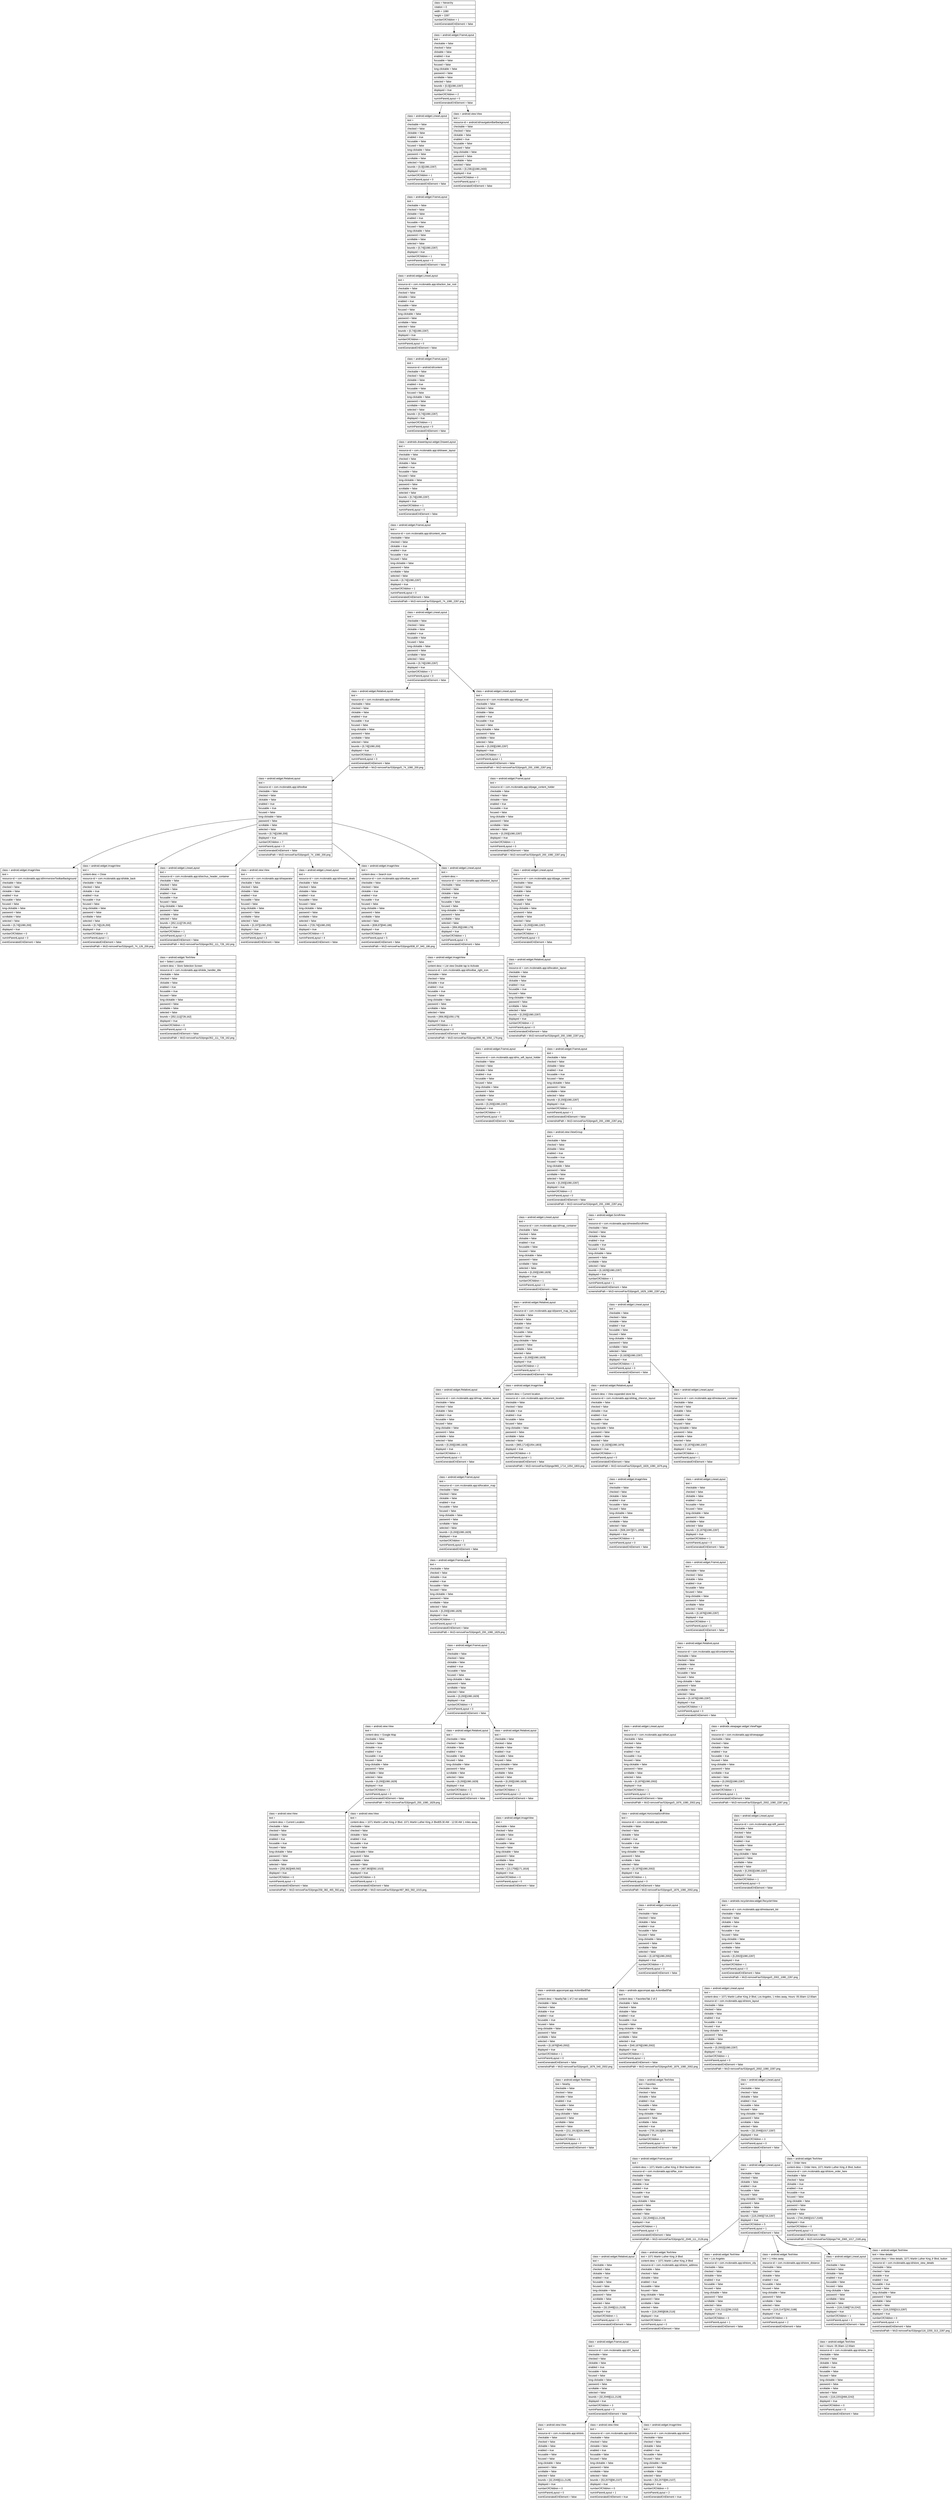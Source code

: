digraph Layout {

	node [shape=record fontname=Arial];

	0	[label="{class = hierarchy\l|rotation = 0\l|width = 1080\l|height = 2287\l|numberOfChildren = 1\l|eventGeneratedOnElement = false \l}"]
	1	[label="{class = android.widget.FrameLayout\l|text = \l|checkable = false\l|checked = false\l|clickable = false\l|enabled = true\l|focusable = false\l|focused = false\l|long-clickable = false\l|password = false\l|scrollable = false\l|selected = false\l|bounds = [0,0][1080,2287]\l|displayed = true\l|numberOfChildren = 2\l|numInParentLayout = 0\l|eventGeneratedOnElement = false \l}"]
	2	[label="{class = android.widget.LinearLayout\l|text = \l|checkable = false\l|checked = false\l|clickable = false\l|enabled = true\l|focusable = false\l|focused = false\l|long-clickable = false\l|password = false\l|scrollable = false\l|selected = false\l|bounds = [0,0][1080,2287]\l|displayed = true\l|numberOfChildren = 1\l|numInParentLayout = 0\l|eventGeneratedOnElement = false \l}"]
	3	[label="{class = android.view.View\l|text = \l|resource-id = android:id/navigationBarBackground\l|checkable = false\l|checked = false\l|clickable = false\l|enabled = true\l|focusable = false\l|focused = false\l|long-clickable = false\l|password = false\l|scrollable = false\l|selected = false\l|bounds = [0,2361][1080,2400]\l|displayed = true\l|numberOfChildren = 0\l|numInParentLayout = 1\l|eventGeneratedOnElement = false \l}"]
	4	[label="{class = android.widget.FrameLayout\l|text = \l|checkable = false\l|checked = false\l|clickable = false\l|enabled = true\l|focusable = false\l|focused = false\l|long-clickable = false\l|password = false\l|scrollable = false\l|selected = false\l|bounds = [0,74][1080,2287]\l|displayed = true\l|numberOfChildren = 1\l|numInParentLayout = 0\l|eventGeneratedOnElement = false \l}"]
	5	[label="{class = android.widget.LinearLayout\l|text = \l|resource-id = com.mcdonalds.app:id/action_bar_root\l|checkable = false\l|checked = false\l|clickable = false\l|enabled = true\l|focusable = false\l|focused = false\l|long-clickable = false\l|password = false\l|scrollable = false\l|selected = false\l|bounds = [0,74][1080,2287]\l|displayed = true\l|numberOfChildren = 1\l|numInParentLayout = 0\l|eventGeneratedOnElement = false \l}"]
	6	[label="{class = android.widget.FrameLayout\l|text = \l|resource-id = android:id/content\l|checkable = false\l|checked = false\l|clickable = false\l|enabled = true\l|focusable = false\l|focused = false\l|long-clickable = false\l|password = false\l|scrollable = false\l|selected = false\l|bounds = [0,74][1080,2287]\l|displayed = true\l|numberOfChildren = 1\l|numInParentLayout = 0\l|eventGeneratedOnElement = false \l}"]
	7	[label="{class = androidx.drawerlayout.widget.DrawerLayout\l|text = \l|resource-id = com.mcdonalds.app:id/drawer_layout\l|checkable = false\l|checked = false\l|clickable = false\l|enabled = true\l|focusable = false\l|focused = false\l|long-clickable = false\l|password = false\l|scrollable = false\l|selected = false\l|bounds = [0,74][1080,2287]\l|displayed = true\l|numberOfChildren = 1\l|numInParentLayout = 0\l|eventGeneratedOnElement = false \l}"]
	8	[label="{class = android.widget.FrameLayout\l|text = \l|resource-id = com.mcdonalds.app:id/content_view\l|checkable = false\l|checked = false\l|clickable = true\l|enabled = true\l|focusable = true\l|focused = false\l|long-clickable = false\l|password = false\l|scrollable = false\l|selected = false\l|bounds = [0,74][1080,2287]\l|displayed = true\l|numberOfChildren = 1\l|numInParentLayout = 0\l|eventGeneratedOnElement = false \l|screenshotPath = McD-removeFav/S3/pngs/0_74_1080_2287.png\l}"]
	9	[label="{class = android.widget.LinearLayout\l|text = \l|checkable = false\l|checked = false\l|clickable = false\l|enabled = true\l|focusable = false\l|focused = false\l|long-clickable = false\l|password = false\l|scrollable = false\l|selected = false\l|bounds = [0,74][1080,2287]\l|displayed = true\l|numberOfChildren = 2\l|numInParentLayout = 0\l|eventGeneratedOnElement = false \l}"]
	10	[label="{class = android.widget.RelativeLayout\l|text = \l|resource-id = com.mcdonalds.app:id/toolbar\l|checkable = false\l|checked = false\l|clickable = false\l|enabled = true\l|focusable = true\l|focused = false\l|long-clickable = false\l|password = false\l|scrollable = false\l|selected = false\l|bounds = [0,74][1080,200]\l|displayed = true\l|numberOfChildren = 1\l|numInParentLayout = 0\l|eventGeneratedOnElement = false \l|screenshotPath = McD-removeFav/S3/pngs/0_74_1080_200.png\l}"]
	11	[label="{class = android.widget.LinearLayout\l|text = \l|resource-id = com.mcdonalds.app:id/page_root\l|checkable = false\l|checked = false\l|clickable = false\l|enabled = true\l|focusable = true\l|focused = false\l|long-clickable = false\l|password = false\l|scrollable = false\l|selected = false\l|bounds = [0,200][1080,2287]\l|displayed = true\l|numberOfChildren = 1\l|numInParentLayout = 1\l|eventGeneratedOnElement = false \l|screenshotPath = McD-removeFav/S3/pngs/0_200_1080_2287.png\l}"]
	12	[label="{class = android.widget.RelativeLayout\l|text = \l|resource-id = com.mcdonalds.app:id/toolbar\l|checkable = false\l|checked = false\l|clickable = false\l|enabled = true\l|focusable = true\l|focused = false\l|long-clickable = false\l|password = false\l|scrollable = false\l|selected = false\l|bounds = [0,74][1080,200]\l|displayed = true\l|numberOfChildren = 7\l|numInParentLayout = 0\l|eventGeneratedOnElement = false \l|screenshotPath = McD-removeFav/S3/pngs/0_74_1080_200.png\l}"]
	13	[label="{class = android.widget.FrameLayout\l|text = \l|resource-id = com.mcdonalds.app:id/page_content_holder\l|checkable = false\l|checked = false\l|clickable = false\l|enabled = true\l|focusable = true\l|focused = false\l|long-clickable = false\l|password = false\l|scrollable = false\l|selected = false\l|bounds = [0,200][1080,2287]\l|displayed = true\l|numberOfChildren = 1\l|numInParentLayout = 0\l|eventGeneratedOnElement = false \l|screenshotPath = McD-removeFav/S3/pngs/0_200_1080_2287.png\l}"]
	14	[label="{class = android.widget.ImageView\l|text = \l|resource-id = com.mcdonalds.app:id/immersiveToolbarBackground\l|checkable = false\l|checked = false\l|clickable = false\l|enabled = true\l|focusable = false\l|focused = false\l|long-clickable = false\l|password = false\l|scrollable = false\l|selected = false\l|bounds = [0,74][1080,200]\l|displayed = true\l|numberOfChildren = 0\l|numInParentLayout = 0\l|eventGeneratedOnElement = false \l}"]
	15	[label="{class = android.widget.ImageView\l|text = \l|content-desc = Close\l|resource-id = com.mcdonalds.app:id/slide_back\l|checkable = false\l|checked = false\l|clickable = true\l|enabled = true\l|focusable = true\l|focused = false\l|long-clickable = false\l|password = false\l|scrollable = false\l|selected = false\l|bounds = [0,74][126,200]\l|displayed = true\l|numberOfChildren = 0\l|numInParentLayout = 1\l|eventGeneratedOnElement = false \l|screenshotPath = McD-removeFav/S3/pngs/0_74_126_200.png\l}"]
	16	[label="{class = android.widget.LinearLayout\l|text = \l|resource-id = com.mcdonalds.app:id/archus_header_container\l|checkable = false\l|checked = false\l|clickable = false\l|enabled = true\l|focusable = true\l|focused = false\l|long-clickable = false\l|password = false\l|scrollable = false\l|selected = false\l|bounds = [352,111][728,162]\l|displayed = true\l|numberOfChildren = 1\l|numInParentLayout = 2\l|eventGeneratedOnElement = false \l|screenshotPath = McD-removeFav/S3/pngs/352_111_728_162.png\l}"]
	17	[label="{class = android.view.View\l|text = \l|resource-id = com.mcdonalds.app:id/separator\l|checkable = false\l|checked = false\l|clickable = false\l|enabled = true\l|focusable = false\l|focused = false\l|long-clickable = false\l|password = false\l|scrollable = false\l|selected = false\l|bounds = [0,197][1080,200]\l|displayed = true\l|numberOfChildren = 0\l|numInParentLayout = 3\l|eventGeneratedOnElement = false \l}"]
	18	[label="{class = android.widget.LinearLayout\l|text = \l|resource-id = com.mcdonalds.app:id/reward_deals\l|checkable = false\l|checked = false\l|clickable = false\l|enabled = true\l|focusable = false\l|focused = false\l|long-clickable = false\l|password = false\l|scrollable = false\l|selected = false\l|bounds = [728,74][1080,200]\l|displayed = true\l|numberOfChildren = 0\l|numInParentLayout = 4\l|eventGeneratedOnElement = false \l}"]
	19	[label="{class = android.widget.ImageView\l|text = \l|content-desc = Search icon\l|resource-id = com.mcdonalds.app:id/toolbar_search\l|checkable = false\l|checked = false\l|clickable = true\l|enabled = true\l|focusable = true\l|focused = false\l|long-clickable = false\l|password = false\l|scrollable = false\l|selected = false\l|bounds = [838,87][940,186]\l|displayed = true\l|numberOfChildren = 0\l|numInParentLayout = 5\l|eventGeneratedOnElement = false \l|screenshotPath = McD-removeFav/S3/pngs/838_87_940_186.png\l}"]
	20	[label="{class = android.widget.LinearLayout\l|text = \l|content-desc = \l|resource-id = com.mcdonalds.app:id/basket_layout\l|checkable = false\l|checked = false\l|clickable = false\l|enabled = true\l|focusable = false\l|focused = false\l|long-clickable = false\l|password = false\l|scrollable = false\l|selected = false\l|bounds = [956,95][1080,179]\l|displayed = true\l|numberOfChildren = 1\l|numInParentLayout = 6\l|eventGeneratedOnElement = false \l}"]
	21	[label="{class = android.widget.LinearLayout\l|text = \l|resource-id = com.mcdonalds.app:id/page_content\l|checkable = false\l|checked = false\l|clickable = false\l|enabled = true\l|focusable = false\l|focused = false\l|long-clickable = false\l|password = false\l|scrollable = false\l|selected = false\l|bounds = [0,200][1080,2287]\l|displayed = true\l|numberOfChildren = 1\l|numInParentLayout = 0\l|eventGeneratedOnElement = false \l}"]
	22	[label="{class = android.widget.TextView\l|text = Select Location\l|content-desc = Store Selection Screen\l|resource-id = com.mcdonalds.app:id/slide_handler_title\l|checkable = false\l|checked = false\l|clickable = false\l|enabled = true\l|focusable = true\l|focused = false\l|long-clickable = false\l|password = false\l|scrollable = false\l|selected = false\l|bounds = [352,111][728,162]\l|displayed = true\l|numberOfChildren = 0\l|numInParentLayout = 0\l|eventGeneratedOnElement = false \l|screenshotPath = McD-removeFav/S3/pngs/352_111_728_162.png\l}"]
	23	[label="{class = android.widget.ImageView\l|text = \l|content-desc = List view    Double tap to Activate\l|resource-id = com.mcdonalds.app:id/toolbar_right_icon\l|checkable = false\l|checked = false\l|clickable = true\l|enabled = true\l|focusable = true\l|focused = false\l|long-clickable = false\l|password = false\l|scrollable = false\l|selected = false\l|bounds = [956,95][1050,179]\l|displayed = true\l|numberOfChildren = 0\l|numInParentLayout = 0\l|eventGeneratedOnElement = false \l|screenshotPath = McD-removeFav/S3/pngs/956_95_1050_179.png\l}"]
	24	[label="{class = android.widget.RelativeLayout\l|text = \l|resource-id = com.mcdonalds.app:id/location_layout\l|checkable = false\l|checked = false\l|clickable = false\l|enabled = true\l|focusable = true\l|focused = false\l|long-clickable = false\l|password = false\l|scrollable = false\l|selected = false\l|bounds = [0,200][1080,2287]\l|displayed = true\l|numberOfChildren = 2\l|numInParentLayout = 0\l|eventGeneratedOnElement = false \l|screenshotPath = McD-removeFav/S3/pngs/0_200_1080_2287.png\l}"]
	25	[label="{class = android.widget.FrameLayout\l|text = \l|resource-id = com.mcdonalds.app:id/no_wifi_layout_holder\l|checkable = false\l|checked = false\l|clickable = false\l|enabled = true\l|focusable = false\l|focused = false\l|long-clickable = false\l|password = false\l|scrollable = false\l|selected = false\l|bounds = [0,200][1080,2287]\l|displayed = true\l|numberOfChildren = 0\l|numInParentLayout = 0\l|eventGeneratedOnElement = false \l}"]
	26	[label="{class = android.widget.FrameLayout\l|text = \l|checkable = false\l|checked = false\l|clickable = false\l|enabled = true\l|focusable = true\l|focused = false\l|long-clickable = false\l|password = false\l|scrollable = false\l|selected = false\l|bounds = [0,200][1080,2287]\l|displayed = true\l|numberOfChildren = 1\l|numInParentLayout = 1\l|eventGeneratedOnElement = false \l|screenshotPath = McD-removeFav/S3/pngs/0_200_1080_2287.png\l}"]
	27	[label="{class = android.view.ViewGroup\l|text = \l|checkable = false\l|checked = false\l|clickable = false\l|enabled = true\l|focusable = true\l|focused = false\l|long-clickable = false\l|password = false\l|scrollable = false\l|selected = false\l|bounds = [0,200][1080,2287]\l|displayed = true\l|numberOfChildren = 2\l|numInParentLayout = 0\l|eventGeneratedOnElement = false \l|screenshotPath = McD-removeFav/S3/pngs/0_200_1080_2287.png\l}"]
	28	[label="{class = android.widget.LinearLayout\l|text = \l|resource-id = com.mcdonalds.app:id/map_container\l|checkable = false\l|checked = false\l|clickable = false\l|enabled = true\l|focusable = false\l|focused = false\l|long-clickable = false\l|password = false\l|scrollable = false\l|selected = false\l|bounds = [0,200][1080,1829]\l|displayed = true\l|numberOfChildren = 1\l|numInParentLayout = 0\l|eventGeneratedOnElement = false \l}"]
	29	[label="{class = android.widget.ScrollView\l|text = \l|resource-id = com.mcdonalds.app:id/nestedScrollView\l|checkable = false\l|checked = false\l|clickable = false\l|enabled = true\l|focusable = true\l|focused = false\l|long-clickable = false\l|password = false\l|scrollable = false\l|selected = false\l|bounds = [0,1829][1080,2287]\l|displayed = true\l|numberOfChildren = 1\l|numInParentLayout = 1\l|eventGeneratedOnElement = false \l|screenshotPath = McD-removeFav/S3/pngs/0_1829_1080_2287.png\l}"]
	30	[label="{class = android.widget.RelativeLayout\l|text = \l|resource-id = com.mcdonalds.app:id/parent_map_layout\l|checkable = false\l|checked = false\l|clickable = false\l|enabled = true\l|focusable = false\l|focused = false\l|long-clickable = false\l|password = false\l|scrollable = false\l|selected = false\l|bounds = [0,200][1080,1829]\l|displayed = true\l|numberOfChildren = 2\l|numInParentLayout = 0\l|eventGeneratedOnElement = false \l}"]
	31	[label="{class = android.widget.LinearLayout\l|text = \l|checkable = false\l|checked = false\l|clickable = false\l|enabled = true\l|focusable = false\l|focused = false\l|long-clickable = false\l|password = false\l|scrollable = false\l|selected = false\l|bounds = [0,1829][1080,2287]\l|displayed = true\l|numberOfChildren = 2\l|numInParentLayout = 0\l|eventGeneratedOnElement = false \l}"]
	32	[label="{class = android.widget.RelativeLayout\l|text = \l|resource-id = com.mcdonalds.app:id/map_relative_layout\l|checkable = false\l|checked = false\l|clickable = false\l|enabled = true\l|focusable = false\l|focused = false\l|long-clickable = false\l|password = false\l|scrollable = false\l|selected = false\l|bounds = [0,200][1080,1829]\l|displayed = true\l|numberOfChildren = 1\l|numInParentLayout = 0\l|eventGeneratedOnElement = false \l}"]
	33	[label="{class = android.widget.ImageView\l|text = \l|content-desc = Current location\l|resource-id = com.mcdonalds.app:id/current_location\l|checkable = false\l|checked = false\l|clickable = true\l|enabled = true\l|focusable = false\l|focused = false\l|long-clickable = false\l|password = false\l|scrollable = false\l|selected = false\l|bounds = [965,1714][1054,1803]\l|displayed = true\l|numberOfChildren = 0\l|numInParentLayout = 1\l|eventGeneratedOnElement = false \l|screenshotPath = McD-removeFav/S3/pngs/965_1714_1054_1803.png\l}"]
	34	[label="{class = android.widget.RelativeLayout\l|text = \l|content-desc = View expanded store list\l|resource-id = com.mcdonalds.app:id/drag_chevron_layout\l|checkable = false\l|checked = false\l|clickable = true\l|enabled = true\l|focusable = true\l|focused = false\l|long-clickable = false\l|password = false\l|scrollable = false\l|selected = false\l|bounds = [0,1829][1080,1876]\l|displayed = true\l|numberOfChildren = 1\l|numInParentLayout = 0\l|eventGeneratedOnElement = false \l|screenshotPath = McD-removeFav/S3/pngs/0_1829_1080_1876.png\l}"]
	35	[label="{class = android.widget.LinearLayout\l|text = \l|resource-id = com.mcdonalds.app:id/restaurant_container\l|checkable = false\l|checked = false\l|clickable = false\l|enabled = true\l|focusable = false\l|focused = false\l|long-clickable = false\l|password = false\l|scrollable = false\l|selected = false\l|bounds = [0,1876][1080,2287]\l|displayed = true\l|numberOfChildren = 1\l|numInParentLayout = 1\l|eventGeneratedOnElement = false \l}"]
	36	[label="{class = android.widget.FrameLayout\l|text = \l|resource-id = com.mcdonalds.app:id/location_map\l|checkable = false\l|checked = false\l|clickable = false\l|enabled = true\l|focusable = false\l|focused = false\l|long-clickable = false\l|password = false\l|scrollable = false\l|selected = false\l|bounds = [0,200][1080,1829]\l|displayed = true\l|numberOfChildren = 1\l|numInParentLayout = 0\l|eventGeneratedOnElement = false \l}"]
	37	[label="{class = android.widget.ImageView\l|text = \l|checkable = false\l|checked = false\l|clickable = false\l|enabled = true\l|focusable = false\l|focused = false\l|long-clickable = false\l|password = false\l|scrollable = false\l|selected = false\l|bounds = [508,1847][571,1858]\l|displayed = true\l|numberOfChildren = 0\l|numInParentLayout = 0\l|eventGeneratedOnElement = false \l}"]
	38	[label="{class = android.widget.LinearLayout\l|text = \l|checkable = false\l|checked = false\l|clickable = false\l|enabled = true\l|focusable = false\l|focused = false\l|long-clickable = false\l|password = false\l|scrollable = false\l|selected = false\l|bounds = [0,1876][1080,2287]\l|displayed = true\l|numberOfChildren = 1\l|numInParentLayout = 0\l|eventGeneratedOnElement = false \l}"]
	39	[label="{class = android.widget.FrameLayout\l|text = \l|checkable = false\l|checked = false\l|clickable = true\l|enabled = true\l|focusable = false\l|focused = false\l|long-clickable = false\l|password = false\l|scrollable = false\l|selected = false\l|bounds = [0,200][1080,1829]\l|displayed = true\l|numberOfChildren = 1\l|numInParentLayout = 0\l|eventGeneratedOnElement = false \l|screenshotPath = McD-removeFav/S3/pngs/0_200_1080_1829.png\l}"]
	40	[label="{class = android.widget.FrameLayout\l|text = \l|checkable = false\l|checked = false\l|clickable = false\l|enabled = true\l|focusable = false\l|focused = false\l|long-clickable = false\l|password = false\l|scrollable = false\l|selected = false\l|bounds = [0,1876][1080,2287]\l|displayed = true\l|numberOfChildren = 1\l|numInParentLayout = 0\l|eventGeneratedOnElement = false \l}"]
	41	[label="{class = android.widget.FrameLayout\l|text = \l|checkable = false\l|checked = false\l|clickable = false\l|enabled = true\l|focusable = false\l|focused = false\l|long-clickable = false\l|password = false\l|scrollable = false\l|selected = false\l|bounds = [0,200][1080,1829]\l|displayed = true\l|numberOfChildren = 3\l|numInParentLayout = 0\l|eventGeneratedOnElement = false \l}"]
	42	[label="{class = android.widget.RelativeLayout\l|text = \l|resource-id = com.mcdonalds.app:id/containerView\l|checkable = false\l|checked = false\l|clickable = false\l|enabled = true\l|focusable = false\l|focused = false\l|long-clickable = false\l|password = false\l|scrollable = false\l|selected = false\l|bounds = [0,1876][1080,2287]\l|displayed = true\l|numberOfChildren = 2\l|numInParentLayout = 0\l|eventGeneratedOnElement = false \l}"]
	43	[label="{class = android.view.View\l|text = \l|content-desc = Google Map\l|checkable = false\l|checked = false\l|clickable = true\l|enabled = true\l|focusable = true\l|focused = false\l|long-clickable = false\l|password = false\l|scrollable = false\l|selected = false\l|bounds = [0,200][1080,1829]\l|displayed = true\l|numberOfChildren = 2\l|numInParentLayout = 0\l|eventGeneratedOnElement = false \l|screenshotPath = McD-removeFav/S3/pngs/0_200_1080_1829.png\l}"]
	44	[label="{class = android.widget.RelativeLayout\l|text = \l|checkable = false\l|checked = false\l|clickable = false\l|enabled = true\l|focusable = false\l|focused = false\l|long-clickable = false\l|password = false\l|scrollable = false\l|selected = false\l|bounds = [0,200][1080,1829]\l|displayed = true\l|numberOfChildren = 0\l|numInParentLayout = 1\l|eventGeneratedOnElement = false \l}"]
	45	[label="{class = android.widget.RelativeLayout\l|text = \l|checkable = false\l|checked = false\l|clickable = false\l|enabled = true\l|focusable = false\l|focused = false\l|long-clickable = false\l|password = false\l|scrollable = false\l|selected = false\l|bounds = [0,200][1080,1829]\l|displayed = true\l|numberOfChildren = 1\l|numInParentLayout = 2\l|eventGeneratedOnElement = false \l}"]
	46	[label="{class = android.widget.LinearLayout\l|text = \l|resource-id = com.mcdonalds.app:id/barLayout\l|checkable = false\l|checked = false\l|clickable = false\l|enabled = true\l|focusable = true\l|focused = false\l|long-clickable = false\l|password = false\l|scrollable = false\l|selected = false\l|bounds = [0,1876][1080,2002]\l|displayed = true\l|numberOfChildren = 1\l|numInParentLayout = 0\l|eventGeneratedOnElement = false \l|screenshotPath = McD-removeFav/S3/pngs/0_1876_1080_2002.png\l}"]
	47	[label="{class = androidx.viewpager.widget.ViewPager\l|text = \l|resource-id = com.mcdonalds.app:id/viewpager\l|checkable = false\l|checked = false\l|clickable = false\l|enabled = true\l|focusable = true\l|focused = false\l|long-clickable = false\l|password = false\l|scrollable = true\l|selected = false\l|bounds = [0,2002][1080,2287]\l|displayed = true\l|numberOfChildren = 1\l|numInParentLayout = 1\l|eventGeneratedOnElement = false \l|screenshotPath = McD-removeFav/S3/pngs/0_2002_1080_2287.png\l}"]
	48	[label="{class = android.view.View\l|text = \l|content-desc = Current Location. \l|checkable = false\l|checked = false\l|clickable = false\l|enabled = true\l|focusable = true\l|focused = false\l|long-clickable = false\l|password = false\l|scrollable = false\l|selected = false\l|bounds = [258,382][465,592]\l|displayed = true\l|numberOfChildren = 0\l|numInParentLayout = 0\l|eventGeneratedOnElement = false \l|screenshotPath = McD-removeFav/S3/pngs/258_382_465_592.png\l}"]
	49	[label="{class = android.view.View\l|text = \l|content-desc = 1071 Martin Luther King Jr Blvd. 1071 Martin Luther King Jr Blvd05:30 AM - 12:00 AM    1 miles away.\l|checkable = false\l|checked = false\l|clickable = false\l|enabled = true\l|focusable = true\l|focused = false\l|long-clickable = false\l|password = false\l|scrollable = false\l|selected = false\l|bounds = [487,863][592,1015]\l|displayed = true\l|numberOfChildren = 0\l|numInParentLayout = 1\l|eventGeneratedOnElement = false \l|screenshotPath = McD-removeFav/S3/pngs/487_863_592_1015.png\l}"]
	50	[label="{class = android.widget.ImageView\l|text = \l|checkable = false\l|checked = false\l|clickable = false\l|enabled = true\l|focusable = false\l|focused = false\l|long-clickable = false\l|password = false\l|scrollable = false\l|selected = false\l|bounds = [13,1758][171,1816]\l|displayed = true\l|numberOfChildren = 0\l|numInParentLayout = 0\l|eventGeneratedOnElement = false \l}"]
	51	[label="{class = android.widget.HorizontalScrollView\l|text = \l|resource-id = com.mcdonalds.app:id/tabs\l|checkable = false\l|checked = false\l|clickable = false\l|enabled = true\l|focusable = true\l|focused = false\l|long-clickable = false\l|password = false\l|scrollable = false\l|selected = false\l|bounds = [0,1876][1080,2002]\l|displayed = true\l|numberOfChildren = 1\l|numInParentLayout = 0\l|eventGeneratedOnElement = false \l|screenshotPath = McD-removeFav/S3/pngs/0_1876_1080_2002.png\l}"]
	52	[label="{class = android.widget.LinearLayout\l|text = \l|resource-id = com.mcdonalds.app:id/ll_parent\l|checkable = false\l|checked = false\l|clickable = false\l|enabled = true\l|focusable = false\l|focused = false\l|long-clickable = false\l|password = false\l|scrollable = false\l|selected = false\l|bounds = [0,2002][1080,2287]\l|displayed = true\l|numberOfChildren = 1\l|numInParentLayout = 0\l|eventGeneratedOnElement = false \l}"]
	53	[label="{class = android.widget.LinearLayout\l|text = \l|checkable = false\l|checked = false\l|clickable = false\l|enabled = true\l|focusable = false\l|focused = false\l|long-clickable = false\l|password = false\l|scrollable = false\l|selected = false\l|bounds = [0,1876][1080,2002]\l|displayed = true\l|numberOfChildren = 2\l|numInParentLayout = 0\l|eventGeneratedOnElement = false \l}"]
	54	[label="{class = androidx.recyclerview.widget.RecyclerView\l|text = \l|resource-id = com.mcdonalds.app:id/restaurant_list\l|checkable = false\l|checked = false\l|clickable = false\l|enabled = true\l|focusable = true\l|focused = false\l|long-clickable = false\l|password = false\l|scrollable = false\l|selected = false\l|bounds = [0,2002][1080,2287]\l|displayed = true\l|numberOfChildren = 1\l|numInParentLayout = 0\l|eventGeneratedOnElement = false \l|screenshotPath = McD-removeFav/S3/pngs/0_2002_1080_2287.png\l}"]
	55	[label="{class = androidx.appcompat.app.ActionBar$Tab\l|text = \l|content-desc = Nearby
Tab 1 of 2 not selected\l|checkable = false\l|checked = false\l|clickable = true\l|enabled = true\l|focusable = true\l|focused = false\l|long-clickable = false\l|password = false\l|scrollable = false\l|selected = false\l|bounds = [0,1876][540,2002]\l|displayed = true\l|numberOfChildren = 1\l|numInParentLayout = 0\l|eventGeneratedOnElement = false \l|screenshotPath = McD-removeFav/S3/pngs/0_1876_540_2002.png\l}"]
	56	[label="{class = androidx.appcompat.app.ActionBar$Tab\l|text = \l|content-desc = Favorites
Tab 2 of 2\l|checkable = false\l|checked = false\l|clickable = false\l|enabled = true\l|focusable = true\l|focused = false\l|long-clickable = false\l|password = false\l|scrollable = false\l|selected = true\l|bounds = [540,1876][1080,2002]\l|displayed = true\l|numberOfChildren = 1\l|numInParentLayout = 1\l|eventGeneratedOnElement = false \l|screenshotPath = McD-removeFav/S3/pngs/540_1876_1080_2002.png\l}"]
	57	[label="{class = android.widget.LinearLayout\l|text = \l|content-desc = 1071 Martin Luther King Jr Blvd, Los Angeles, 1 miles away, Hours: 05:30am-12:00am\l|resource-id = com.mcdonalds.app:id/store_layout\l|checkable = false\l|checked = false\l|clickable = false\l|enabled = true\l|focusable = true\l|focused = true\l|long-clickable = false\l|password = false\l|scrollable = false\l|selected = false\l|bounds = [0,2002][1080,2287]\l|displayed = true\l|numberOfChildren = 1\l|numInParentLayout = 0\l|eventGeneratedOnElement = false \l|screenshotPath = McD-removeFav/S3/pngs/0_2002_1080_2287.png\l}"]
	58	[label="{class = android.widget.TextView\l|text = Nearby\l|checkable = false\l|checked = false\l|clickable = false\l|enabled = true\l|focusable = false\l|focused = false\l|long-clickable = false\l|password = false\l|scrollable = false\l|selected = false\l|bounds = [211,1913][329,1964]\l|displayed = true\l|numberOfChildren = 0\l|numInParentLayout = 0\l|eventGeneratedOnElement = false \l}"]
	59	[label="{class = android.widget.TextView\l|text = Favorites\l|checkable = false\l|checked = false\l|clickable = false\l|enabled = true\l|focusable = false\l|focused = false\l|long-clickable = false\l|password = false\l|scrollable = false\l|selected = true\l|bounds = [735,1913][885,1964]\l|displayed = true\l|numberOfChildren = 0\l|numInParentLayout = 0\l|eventGeneratedOnElement = false \l}"]
	60	[label="{class = android.widget.LinearLayout\l|text = \l|checkable = false\l|checked = false\l|clickable = false\l|enabled = true\l|focusable = false\l|focused = false\l|long-clickable = false\l|password = false\l|scrollable = false\l|selected = false\l|bounds = [32,2049][1017,2287]\l|displayed = true\l|numberOfChildren = 3\l|numInParentLayout = 0\l|eventGeneratedOnElement = false \l}"]
	61	[label="{class = android.widget.FrameLayout\l|text = \l|content-desc = 1071 Martin Luther King Jr Blvd  favorited store\l|resource-id = com.mcdonalds.app:id/fav_icon\l|checkable = false\l|checked = false\l|clickable = true\l|enabled = true\l|focusable = true\l|focused = false\l|long-clickable = false\l|password = false\l|scrollable = false\l|selected = false\l|bounds = [32,2049][111,2128]\l|displayed = true\l|numberOfChildren = 1\l|numInParentLayout = 0\l|eventGeneratedOnElement = false \l|screenshotPath = McD-removeFav/S3/pngs/32_2049_111_2128.png\l}"]
	62	[label="{class = android.widget.LinearLayout\l|text = \l|checkable = false\l|checked = false\l|clickable = false\l|enabled = true\l|focusable = false\l|focused = false\l|long-clickable = false\l|password = false\l|scrollable = false\l|selected = false\l|bounds = [116,2065][718,2287]\l|displayed = true\l|numberOfChildren = 5\l|numInParentLayout = 1\l|eventGeneratedOnElement = false \l}"]
	63	[label="{class = android.widget.TextView\l|text = Order Here\l|content-desc = Order Here, 1071 Martin Luther King Jr Blvd, button\l|resource-id = com.mcdonalds.app:id/store_order_here\l|checkable = false\l|checked = false\l|clickable = true\l|enabled = true\l|focusable = true\l|focused = false\l|long-clickable = false\l|password = false\l|scrollable = false\l|selected = false\l|bounds = [744,2065][1017,2165]\l|displayed = true\l|numberOfChildren = 0\l|numInParentLayout = 2\l|eventGeneratedOnElement = false \l|screenshotPath = McD-removeFav/S3/pngs/744_2065_1017_2165.png\l}"]
	64	[label="{class = android.widget.RelativeLayout\l|text = \l|checkable = false\l|checked = false\l|clickable = false\l|enabled = true\l|focusable = false\l|focused = false\l|long-clickable = false\l|password = false\l|scrollable = false\l|selected = false\l|bounds = [32,2049][111,2128]\l|displayed = true\l|numberOfChildren = 1\l|numInParentLayout = 0\l|eventGeneratedOnElement = false \l}"]
	65	[label="{class = android.widget.TextView\l|text = 1071 Martin Luther King Jr Blvd\l|content-desc = 1071 Martin Luther King Jr Blvd\l|resource-id = com.mcdonalds.app:id/store_address\l|checkable = false\l|checked = false\l|clickable = false\l|enabled = true\l|focusable = false\l|focused = false\l|long-clickable = false\l|password = false\l|scrollable = false\l|selected = false\l|bounds = [116,2065][638,2116]\l|displayed = true\l|numberOfChildren = 0\l|numInParentLayout = 0\l|eventGeneratedOnElement = false \l}"]
	66	[label="{class = android.widget.TextView\l|text = Los Angeles\l|resource-id = com.mcdonalds.app:id/store_city\l|checkable = false\l|checked = false\l|clickable = false\l|enabled = true\l|focusable = false\l|focused = false\l|long-clickable = false\l|password = false\l|scrollable = false\l|selected = false\l|bounds = [116,2111][290,2152]\l|displayed = true\l|numberOfChildren = 0\l|numInParentLayout = 1\l|eventGeneratedOnElement = false \l}"]
	67	[label="{class = android.widget.TextView\l|text = 1 miles away\l|resource-id = com.mcdonalds.app:id/store_distance\l|checkable = false\l|checked = false\l|clickable = false\l|enabled = true\l|focusable = false\l|focused = false\l|long-clickable = false\l|password = false\l|scrollable = false\l|selected = false\l|bounds = [116,2147][292,2188]\l|displayed = true\l|numberOfChildren = 0\l|numInParentLayout = 2\l|eventGeneratedOnElement = false \l}"]
	68	[label="{class = android.widget.LinearLayout\l|text = \l|checkable = false\l|checked = false\l|clickable = false\l|enabled = true\l|focusable = false\l|focused = false\l|long-clickable = false\l|password = false\l|scrollable = false\l|selected = false\l|bounds = [116,2188][718,2242]\l|displayed = true\l|numberOfChildren = 1\l|numInParentLayout = 3\l|eventGeneratedOnElement = false \l}"]
	69	[label="{class = android.widget.TextView\l|text = View details\l|content-desc = View details, 1071 Martin Luther King Jr Blvd, button\l|resource-id = com.mcdonalds.app:id/store_view_details\l|checkable = false\l|checked = false\l|clickable = true\l|enabled = true\l|focusable = true\l|focused = false\l|long-clickable = false\l|password = false\l|scrollable = false\l|selected = false\l|bounds = [116,2255][313,2287]\l|displayed = true\l|numberOfChildren = 0\l|numInParentLayout = 4\l|eventGeneratedOnElement = false \l|screenshotPath = McD-removeFav/S3/pngs/116_2255_313_2287.png\l}"]
	70	[label="{class = android.widget.FrameLayout\l|text = \l|resource-id = com.mcdonalds.app:id/rl_layout\l|checkable = false\l|checked = false\l|clickable = false\l|enabled = true\l|focusable = false\l|focused = false\l|long-clickable = false\l|password = false\l|scrollable = false\l|selected = false\l|bounds = [32,2049][111,2128]\l|displayed = true\l|numberOfChildren = 3\l|numInParentLayout = 0\l|eventGeneratedOnElement = false \l}"]
	71	[label="{class = android.widget.TextView\l|text = Hours: 05:30am-12:00am\l|resource-id = com.mcdonalds.app:id/store_time\l|checkable = false\l|checked = false\l|clickable = false\l|enabled = true\l|focusable = false\l|focused = false\l|long-clickable = false\l|password = false\l|scrollable = false\l|selected = false\l|bounds = [116,2201][466,2242]\l|displayed = true\l|numberOfChildren = 0\l|numInParentLayout = 0\l|eventGeneratedOnElement = false \l}"]
	72	[label="{class = android.view.View\l|text = \l|resource-id = com.mcdonalds.app:id/dots\l|checkable = false\l|checked = false\l|clickable = false\l|enabled = true\l|focusable = false\l|focused = false\l|long-clickable = false\l|password = false\l|scrollable = false\l|selected = false\l|bounds = [32,2049][111,2128]\l|displayed = true\l|numberOfChildren = 0\l|numInParentLayout = 0\l|eventGeneratedOnElement = false \l}"]
	73	[label="{class = android.view.View\l|text = \l|resource-id = com.mcdonalds.app:id/circle\l|checkable = false\l|checked = false\l|clickable = false\l|enabled = true\l|focusable = false\l|focused = false\l|long-clickable = false\l|password = false\l|scrollable = false\l|selected = false\l|bounds = [53,2070][90,2107]\l|displayed = true\l|numberOfChildren = 0\l|numInParentLayout = 1\l|eventGeneratedOnElement = true \l}"]
	74	[label="{class = android.widget.ImageView\l|text = \l|resource-id = com.mcdonalds.app:id/icon\l|checkable = false\l|checked = false\l|clickable = false\l|enabled = true\l|focusable = false\l|focused = false\l|long-clickable = false\l|password = false\l|scrollable = false\l|selected = false\l|bounds = [53,2070][90,2107]\l|displayed = true\l|numberOfChildren = 0\l|numInParentLayout = 2\l|eventGeneratedOnElement = true \l}"]


	0 -> 1
	1 -> 2
	1 -> 3
	2 -> 4
	4 -> 5
	5 -> 6
	6 -> 7
	7 -> 8
	8 -> 9
	9 -> 10
	9 -> 11
	10 -> 12
	11 -> 13
	12 -> 14
	12 -> 15
	12 -> 16
	12 -> 17
	12 -> 18
	12 -> 19
	12 -> 20
	13 -> 21
	16 -> 22
	20 -> 23
	21 -> 24
	24 -> 25
	24 -> 26
	26 -> 27
	27 -> 28
	27 -> 29
	28 -> 30
	29 -> 31
	30 -> 32
	30 -> 33
	31 -> 34
	31 -> 35
	32 -> 36
	34 -> 37
	35 -> 38
	36 -> 39
	38 -> 40
	39 -> 41
	40 -> 42
	41 -> 43
	41 -> 44
	41 -> 45
	42 -> 46
	42 -> 47
	43 -> 48
	43 -> 49
	45 -> 50
	46 -> 51
	47 -> 52
	51 -> 53
	52 -> 54
	53 -> 55
	53 -> 56
	54 -> 57
	55 -> 58
	56 -> 59
	57 -> 60
	60 -> 61
	60 -> 62
	60 -> 63
	61 -> 64
	62 -> 65
	62 -> 66
	62 -> 67
	62 -> 68
	62 -> 69
	64 -> 70
	68 -> 71
	70 -> 72
	70 -> 73
	70 -> 74


}